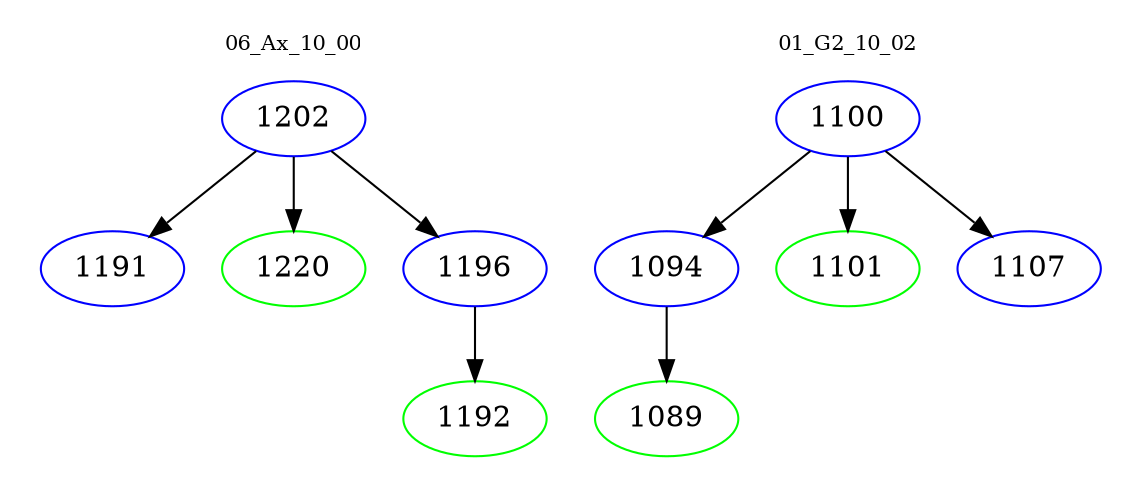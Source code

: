 digraph{
subgraph cluster_0 {
color = white
label = "06_Ax_10_00";
fontsize=10;
T0_1202 [label="1202", color="blue"]
T0_1202 -> T0_1191 [color="black"]
T0_1191 [label="1191", color="blue"]
T0_1202 -> T0_1220 [color="black"]
T0_1220 [label="1220", color="green"]
T0_1202 -> T0_1196 [color="black"]
T0_1196 [label="1196", color="blue"]
T0_1196 -> T0_1192 [color="black"]
T0_1192 [label="1192", color="green"]
}
subgraph cluster_1 {
color = white
label = "01_G2_10_02";
fontsize=10;
T1_1100 [label="1100", color="blue"]
T1_1100 -> T1_1094 [color="black"]
T1_1094 [label="1094", color="blue"]
T1_1094 -> T1_1089 [color="black"]
T1_1089 [label="1089", color="green"]
T1_1100 -> T1_1101 [color="black"]
T1_1101 [label="1101", color="green"]
T1_1100 -> T1_1107 [color="black"]
T1_1107 [label="1107", color="blue"]
}
}
